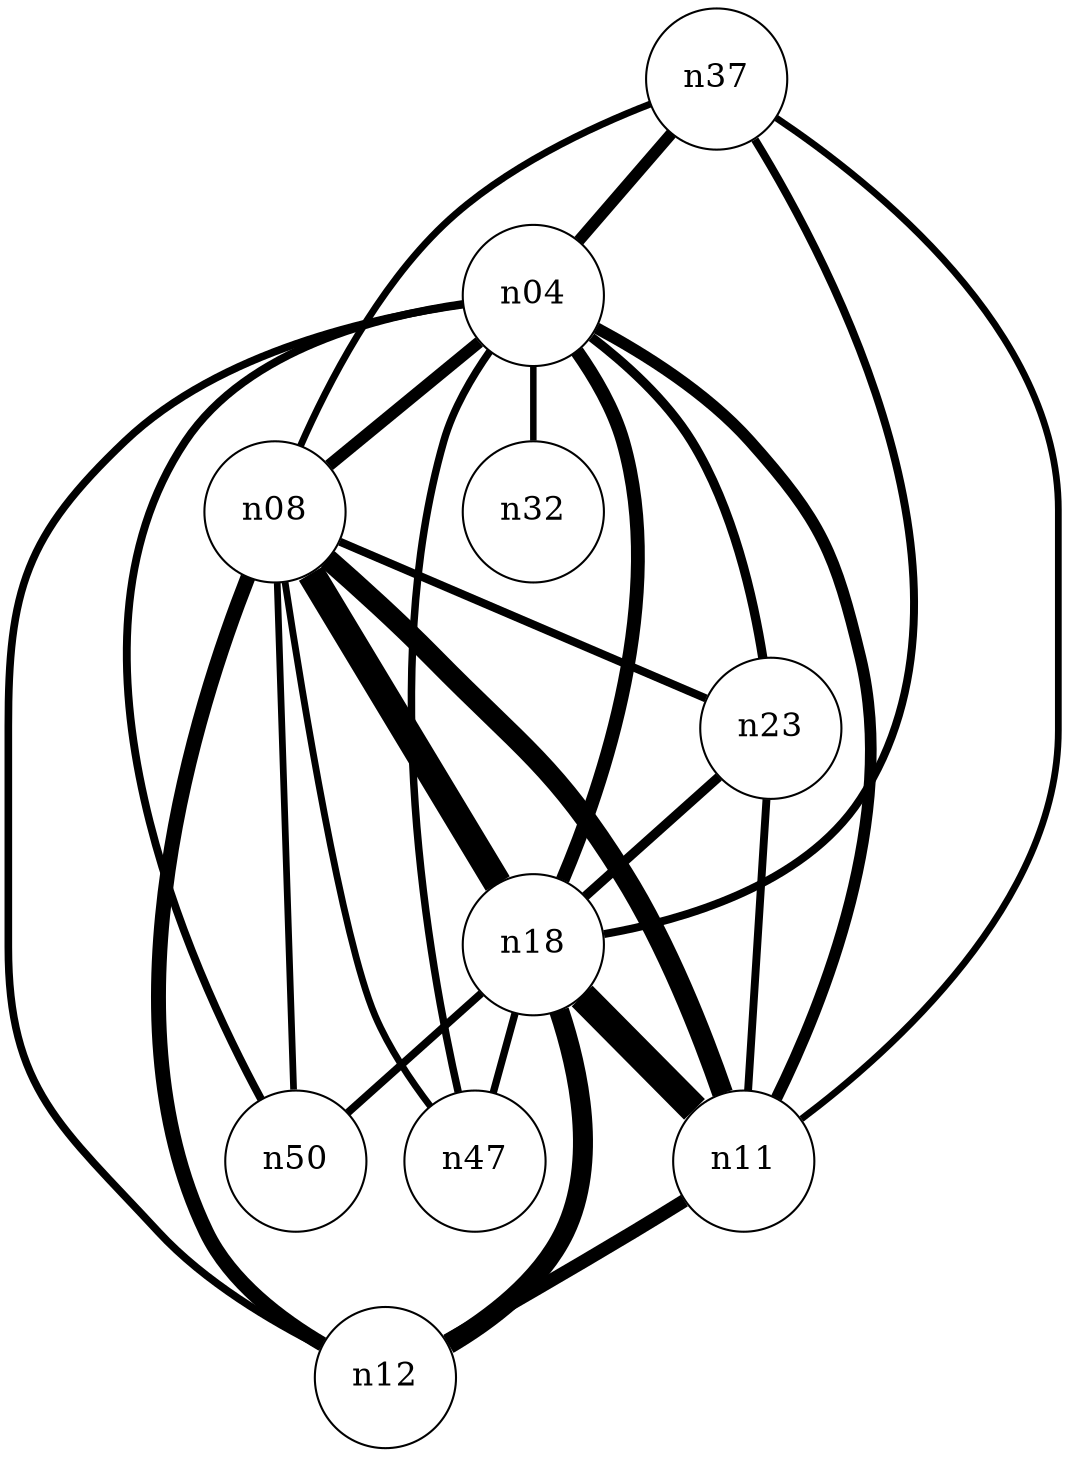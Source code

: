 graph {
	node [coler=black fontsize=16 shape=circle width=0.02]
	n04 -- n08 [len=6 penwidth=5.75]
	n04 -- n11 [len=6 penwidth=5.6]
	n04 -- n12 [len=6 penwidth=3.66]
	n04 -- n18 [len=6 penwidth=6.63]
	n04 -- n23 [len=6 penwidth=4.46]
	n04 -- n32 [len=6 penwidth=3.12]
	n04 -- n47 [len=6 penwidth=3.6]
	n04 -- n50 [len=6 penwidth=3.78]
	n08 -- n11 [len=6 penwidth=10.06]
	n08 -- n12 [len=6 penwidth=7.18]
	n08 -- n18 [len=6 penwidth=13.41]
	n08 -- n23 [len=6 penwidth=3.88]
	n08 -- n47 [len=6 penwidth=3.27]
	n08 -- n50 [len=6 penwidth=3.23]
	n11 -- n12 [len=6 penwidth=6.44]
	n18 -- n11 [len=6 penwidth=14.06]
	n18 -- n12 [len=6 penwidth=9.6]
	n18 -- n47 [len=6 penwidth=3.54]
	n18 -- n50 [len=6 penwidth=3.74]
	n23 -- n11 [len=6 penwidth=3.79]
	n23 -- n18 [len=6 penwidth=4.54]
	n37 -- n04 [len=6 penwidth=5.58]
	n37 -- n08 [len=6 penwidth=3.32]
	n37 -- n11 [len=6 penwidth=3.24]
	n37 -- n18 [len=6 penwidth=3.83]
}
